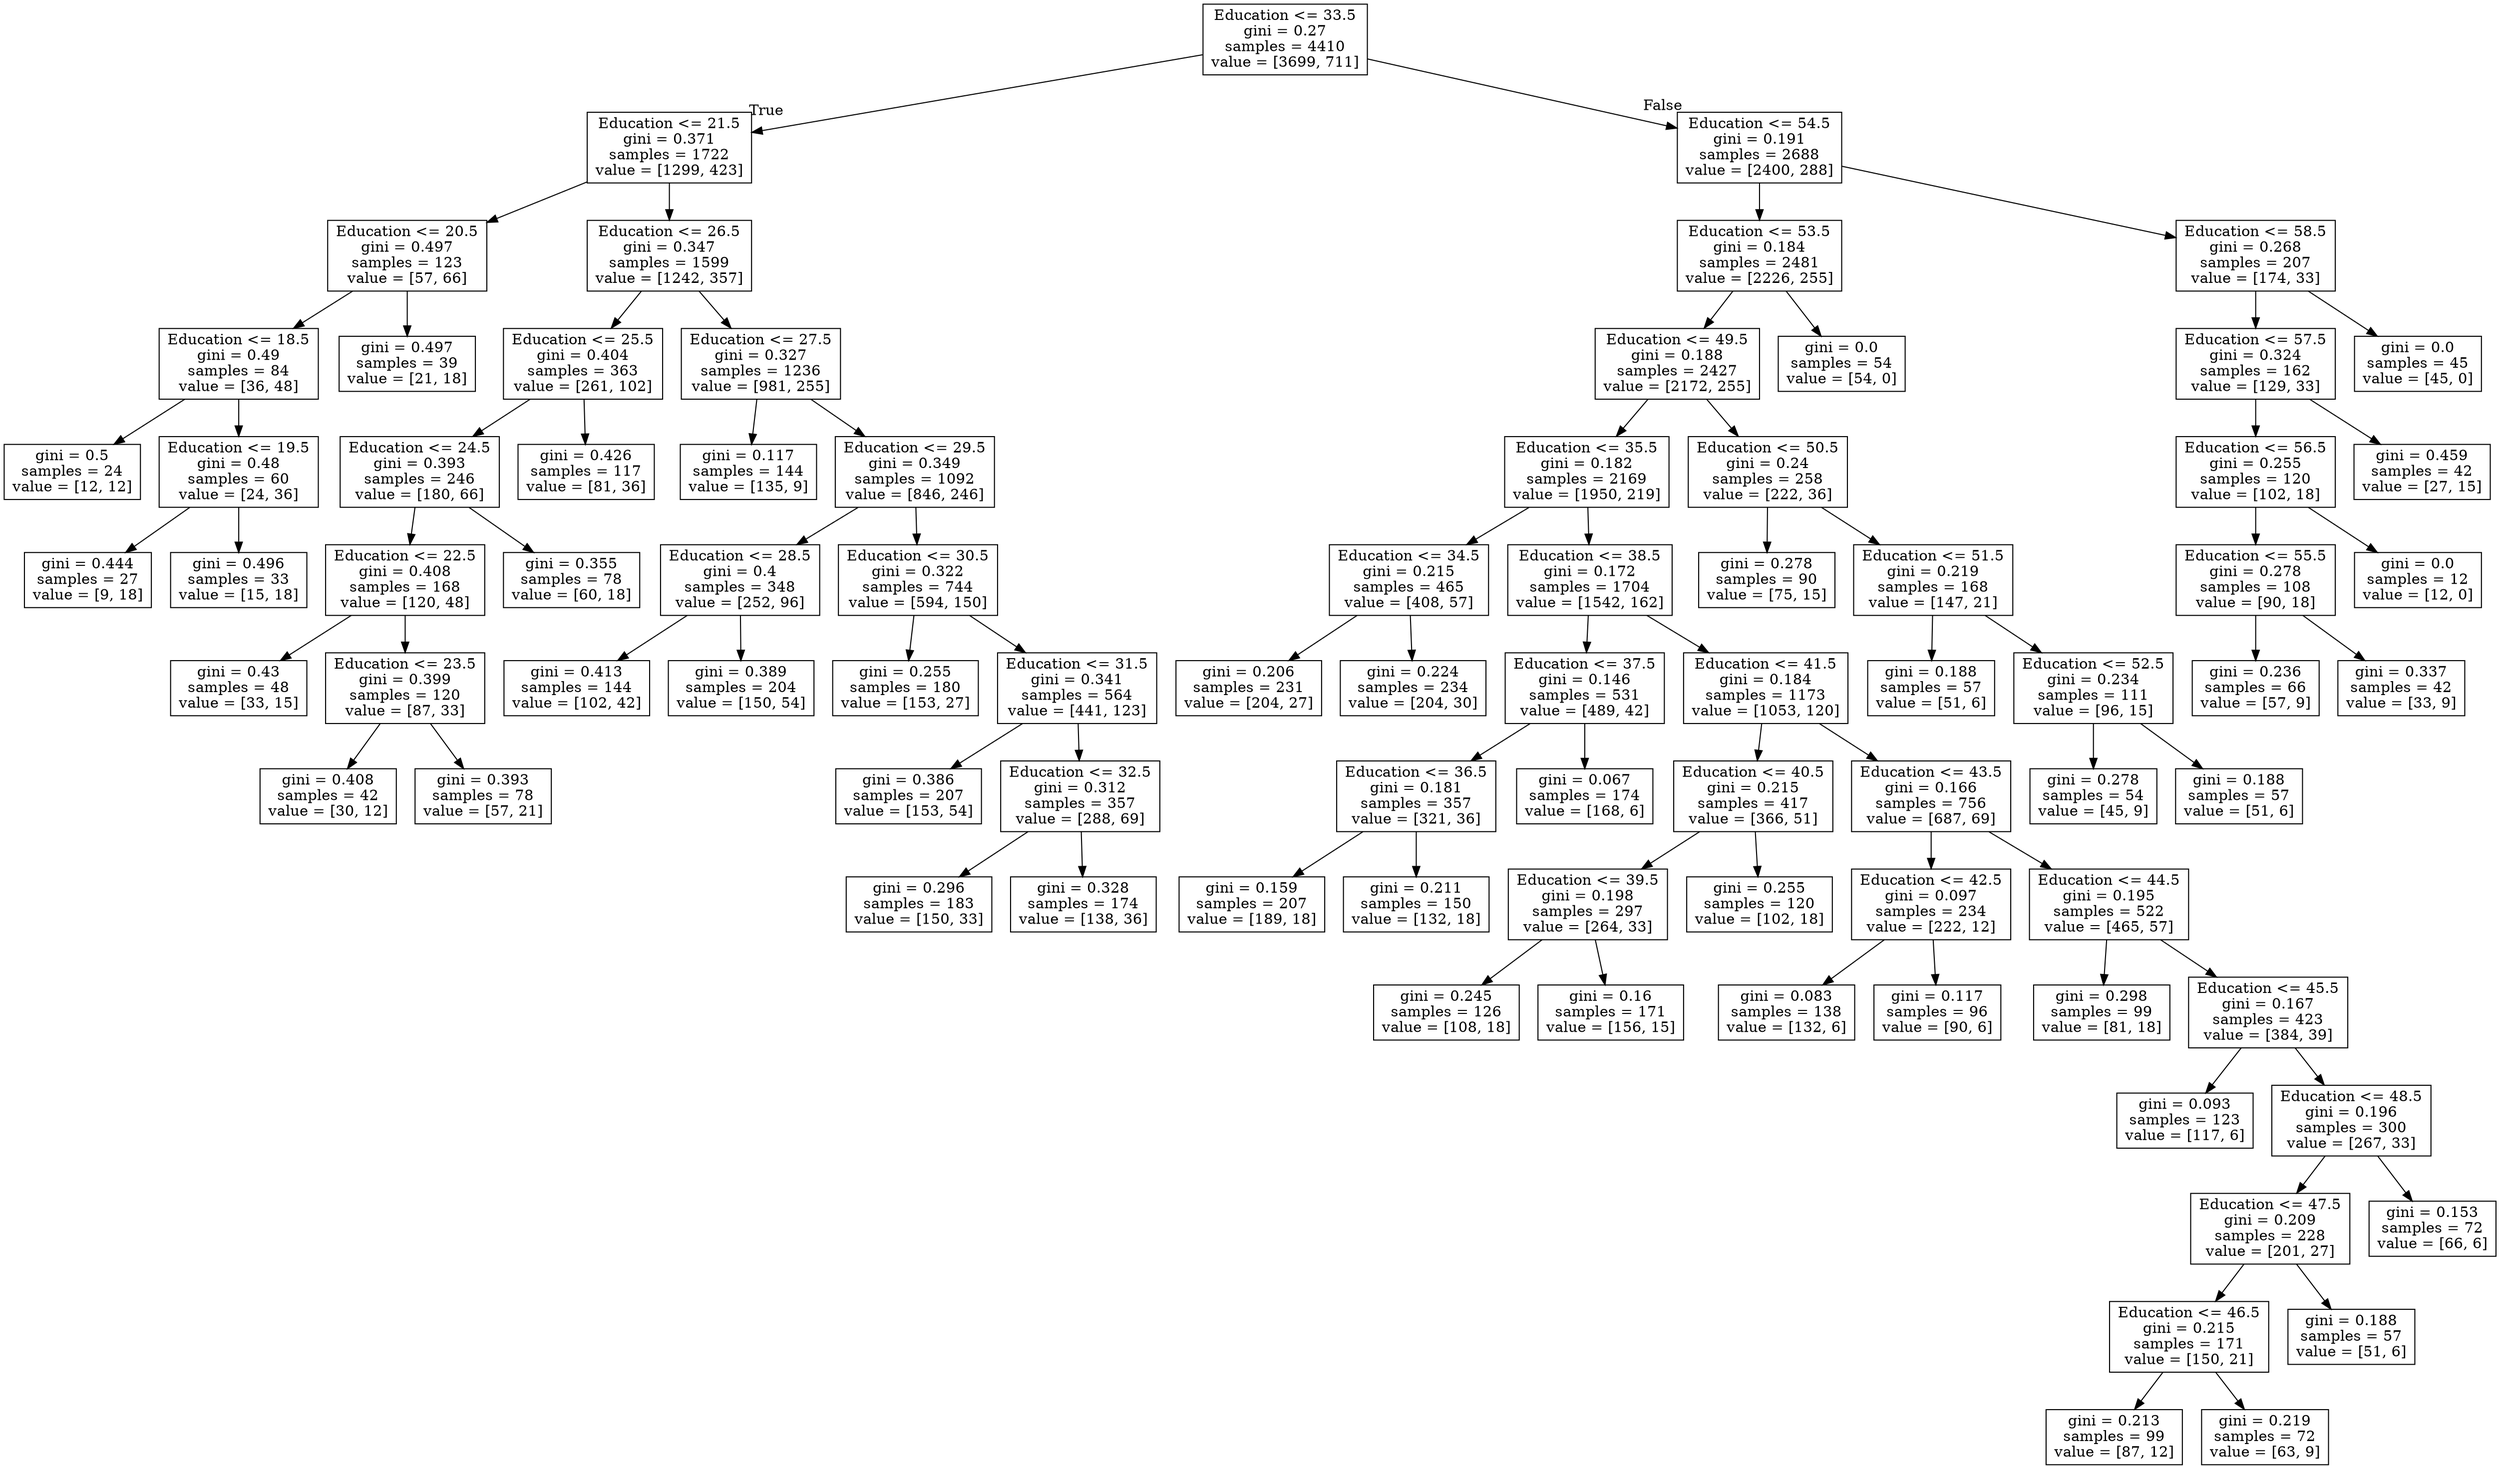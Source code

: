 digraph Tree {
node [shape=box] ;
0 [label="Education <= 33.5\ngini = 0.27\nsamples = 4410\nvalue = [3699, 711]"] ;
1 [label="Education <= 21.5\ngini = 0.371\nsamples = 1722\nvalue = [1299, 423]"] ;
0 -> 1 [labeldistance=2.5, labelangle=45, headlabel="True"] ;
2 [label="Education <= 20.5\ngini = 0.497\nsamples = 123\nvalue = [57, 66]"] ;
1 -> 2 ;
3 [label="Education <= 18.5\ngini = 0.49\nsamples = 84\nvalue = [36, 48]"] ;
2 -> 3 ;
4 [label="gini = 0.5\nsamples = 24\nvalue = [12, 12]"] ;
3 -> 4 ;
5 [label="Education <= 19.5\ngini = 0.48\nsamples = 60\nvalue = [24, 36]"] ;
3 -> 5 ;
6 [label="gini = 0.444\nsamples = 27\nvalue = [9, 18]"] ;
5 -> 6 ;
7 [label="gini = 0.496\nsamples = 33\nvalue = [15, 18]"] ;
5 -> 7 ;
8 [label="gini = 0.497\nsamples = 39\nvalue = [21, 18]"] ;
2 -> 8 ;
9 [label="Education <= 26.5\ngini = 0.347\nsamples = 1599\nvalue = [1242, 357]"] ;
1 -> 9 ;
10 [label="Education <= 25.5\ngini = 0.404\nsamples = 363\nvalue = [261, 102]"] ;
9 -> 10 ;
11 [label="Education <= 24.5\ngini = 0.393\nsamples = 246\nvalue = [180, 66]"] ;
10 -> 11 ;
12 [label="Education <= 22.5\ngini = 0.408\nsamples = 168\nvalue = [120, 48]"] ;
11 -> 12 ;
13 [label="gini = 0.43\nsamples = 48\nvalue = [33, 15]"] ;
12 -> 13 ;
14 [label="Education <= 23.5\ngini = 0.399\nsamples = 120\nvalue = [87, 33]"] ;
12 -> 14 ;
15 [label="gini = 0.408\nsamples = 42\nvalue = [30, 12]"] ;
14 -> 15 ;
16 [label="gini = 0.393\nsamples = 78\nvalue = [57, 21]"] ;
14 -> 16 ;
17 [label="gini = 0.355\nsamples = 78\nvalue = [60, 18]"] ;
11 -> 17 ;
18 [label="gini = 0.426\nsamples = 117\nvalue = [81, 36]"] ;
10 -> 18 ;
19 [label="Education <= 27.5\ngini = 0.327\nsamples = 1236\nvalue = [981, 255]"] ;
9 -> 19 ;
20 [label="gini = 0.117\nsamples = 144\nvalue = [135, 9]"] ;
19 -> 20 ;
21 [label="Education <= 29.5\ngini = 0.349\nsamples = 1092\nvalue = [846, 246]"] ;
19 -> 21 ;
22 [label="Education <= 28.5\ngini = 0.4\nsamples = 348\nvalue = [252, 96]"] ;
21 -> 22 ;
23 [label="gini = 0.413\nsamples = 144\nvalue = [102, 42]"] ;
22 -> 23 ;
24 [label="gini = 0.389\nsamples = 204\nvalue = [150, 54]"] ;
22 -> 24 ;
25 [label="Education <= 30.5\ngini = 0.322\nsamples = 744\nvalue = [594, 150]"] ;
21 -> 25 ;
26 [label="gini = 0.255\nsamples = 180\nvalue = [153, 27]"] ;
25 -> 26 ;
27 [label="Education <= 31.5\ngini = 0.341\nsamples = 564\nvalue = [441, 123]"] ;
25 -> 27 ;
28 [label="gini = 0.386\nsamples = 207\nvalue = [153, 54]"] ;
27 -> 28 ;
29 [label="Education <= 32.5\ngini = 0.312\nsamples = 357\nvalue = [288, 69]"] ;
27 -> 29 ;
30 [label="gini = 0.296\nsamples = 183\nvalue = [150, 33]"] ;
29 -> 30 ;
31 [label="gini = 0.328\nsamples = 174\nvalue = [138, 36]"] ;
29 -> 31 ;
32 [label="Education <= 54.5\ngini = 0.191\nsamples = 2688\nvalue = [2400, 288]"] ;
0 -> 32 [labeldistance=2.5, labelangle=-45, headlabel="False"] ;
33 [label="Education <= 53.5\ngini = 0.184\nsamples = 2481\nvalue = [2226, 255]"] ;
32 -> 33 ;
34 [label="Education <= 49.5\ngini = 0.188\nsamples = 2427\nvalue = [2172, 255]"] ;
33 -> 34 ;
35 [label="Education <= 35.5\ngini = 0.182\nsamples = 2169\nvalue = [1950, 219]"] ;
34 -> 35 ;
36 [label="Education <= 34.5\ngini = 0.215\nsamples = 465\nvalue = [408, 57]"] ;
35 -> 36 ;
37 [label="gini = 0.206\nsamples = 231\nvalue = [204, 27]"] ;
36 -> 37 ;
38 [label="gini = 0.224\nsamples = 234\nvalue = [204, 30]"] ;
36 -> 38 ;
39 [label="Education <= 38.5\ngini = 0.172\nsamples = 1704\nvalue = [1542, 162]"] ;
35 -> 39 ;
40 [label="Education <= 37.5\ngini = 0.146\nsamples = 531\nvalue = [489, 42]"] ;
39 -> 40 ;
41 [label="Education <= 36.5\ngini = 0.181\nsamples = 357\nvalue = [321, 36]"] ;
40 -> 41 ;
42 [label="gini = 0.159\nsamples = 207\nvalue = [189, 18]"] ;
41 -> 42 ;
43 [label="gini = 0.211\nsamples = 150\nvalue = [132, 18]"] ;
41 -> 43 ;
44 [label="gini = 0.067\nsamples = 174\nvalue = [168, 6]"] ;
40 -> 44 ;
45 [label="Education <= 41.5\ngini = 0.184\nsamples = 1173\nvalue = [1053, 120]"] ;
39 -> 45 ;
46 [label="Education <= 40.5\ngini = 0.215\nsamples = 417\nvalue = [366, 51]"] ;
45 -> 46 ;
47 [label="Education <= 39.5\ngini = 0.198\nsamples = 297\nvalue = [264, 33]"] ;
46 -> 47 ;
48 [label="gini = 0.245\nsamples = 126\nvalue = [108, 18]"] ;
47 -> 48 ;
49 [label="gini = 0.16\nsamples = 171\nvalue = [156, 15]"] ;
47 -> 49 ;
50 [label="gini = 0.255\nsamples = 120\nvalue = [102, 18]"] ;
46 -> 50 ;
51 [label="Education <= 43.5\ngini = 0.166\nsamples = 756\nvalue = [687, 69]"] ;
45 -> 51 ;
52 [label="Education <= 42.5\ngini = 0.097\nsamples = 234\nvalue = [222, 12]"] ;
51 -> 52 ;
53 [label="gini = 0.083\nsamples = 138\nvalue = [132, 6]"] ;
52 -> 53 ;
54 [label="gini = 0.117\nsamples = 96\nvalue = [90, 6]"] ;
52 -> 54 ;
55 [label="Education <= 44.5\ngini = 0.195\nsamples = 522\nvalue = [465, 57]"] ;
51 -> 55 ;
56 [label="gini = 0.298\nsamples = 99\nvalue = [81, 18]"] ;
55 -> 56 ;
57 [label="Education <= 45.5\ngini = 0.167\nsamples = 423\nvalue = [384, 39]"] ;
55 -> 57 ;
58 [label="gini = 0.093\nsamples = 123\nvalue = [117, 6]"] ;
57 -> 58 ;
59 [label="Education <= 48.5\ngini = 0.196\nsamples = 300\nvalue = [267, 33]"] ;
57 -> 59 ;
60 [label="Education <= 47.5\ngini = 0.209\nsamples = 228\nvalue = [201, 27]"] ;
59 -> 60 ;
61 [label="Education <= 46.5\ngini = 0.215\nsamples = 171\nvalue = [150, 21]"] ;
60 -> 61 ;
62 [label="gini = 0.213\nsamples = 99\nvalue = [87, 12]"] ;
61 -> 62 ;
63 [label="gini = 0.219\nsamples = 72\nvalue = [63, 9]"] ;
61 -> 63 ;
64 [label="gini = 0.188\nsamples = 57\nvalue = [51, 6]"] ;
60 -> 64 ;
65 [label="gini = 0.153\nsamples = 72\nvalue = [66, 6]"] ;
59 -> 65 ;
66 [label="Education <= 50.5\ngini = 0.24\nsamples = 258\nvalue = [222, 36]"] ;
34 -> 66 ;
67 [label="gini = 0.278\nsamples = 90\nvalue = [75, 15]"] ;
66 -> 67 ;
68 [label="Education <= 51.5\ngini = 0.219\nsamples = 168\nvalue = [147, 21]"] ;
66 -> 68 ;
69 [label="gini = 0.188\nsamples = 57\nvalue = [51, 6]"] ;
68 -> 69 ;
70 [label="Education <= 52.5\ngini = 0.234\nsamples = 111\nvalue = [96, 15]"] ;
68 -> 70 ;
71 [label="gini = 0.278\nsamples = 54\nvalue = [45, 9]"] ;
70 -> 71 ;
72 [label="gini = 0.188\nsamples = 57\nvalue = [51, 6]"] ;
70 -> 72 ;
73 [label="gini = 0.0\nsamples = 54\nvalue = [54, 0]"] ;
33 -> 73 ;
74 [label="Education <= 58.5\ngini = 0.268\nsamples = 207\nvalue = [174, 33]"] ;
32 -> 74 ;
75 [label="Education <= 57.5\ngini = 0.324\nsamples = 162\nvalue = [129, 33]"] ;
74 -> 75 ;
76 [label="Education <= 56.5\ngini = 0.255\nsamples = 120\nvalue = [102, 18]"] ;
75 -> 76 ;
77 [label="Education <= 55.5\ngini = 0.278\nsamples = 108\nvalue = [90, 18]"] ;
76 -> 77 ;
78 [label="gini = 0.236\nsamples = 66\nvalue = [57, 9]"] ;
77 -> 78 ;
79 [label="gini = 0.337\nsamples = 42\nvalue = [33, 9]"] ;
77 -> 79 ;
80 [label="gini = 0.0\nsamples = 12\nvalue = [12, 0]"] ;
76 -> 80 ;
81 [label="gini = 0.459\nsamples = 42\nvalue = [27, 15]"] ;
75 -> 81 ;
82 [label="gini = 0.0\nsamples = 45\nvalue = [45, 0]"] ;
74 -> 82 ;
}